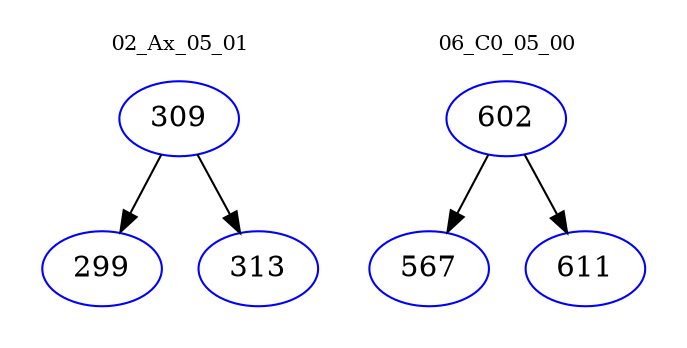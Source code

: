 digraph{
subgraph cluster_0 {
color = white
label = "02_Ax_05_01";
fontsize=10;
T0_309 [label="309", color="blue"]
T0_309 -> T0_299 [color="black"]
T0_299 [label="299", color="blue"]
T0_309 -> T0_313 [color="black"]
T0_313 [label="313", color="blue"]
}
subgraph cluster_1 {
color = white
label = "06_C0_05_00";
fontsize=10;
T1_602 [label="602", color="blue"]
T1_602 -> T1_567 [color="black"]
T1_567 [label="567", color="blue"]
T1_602 -> T1_611 [color="black"]
T1_611 [label="611", color="blue"]
}
}
